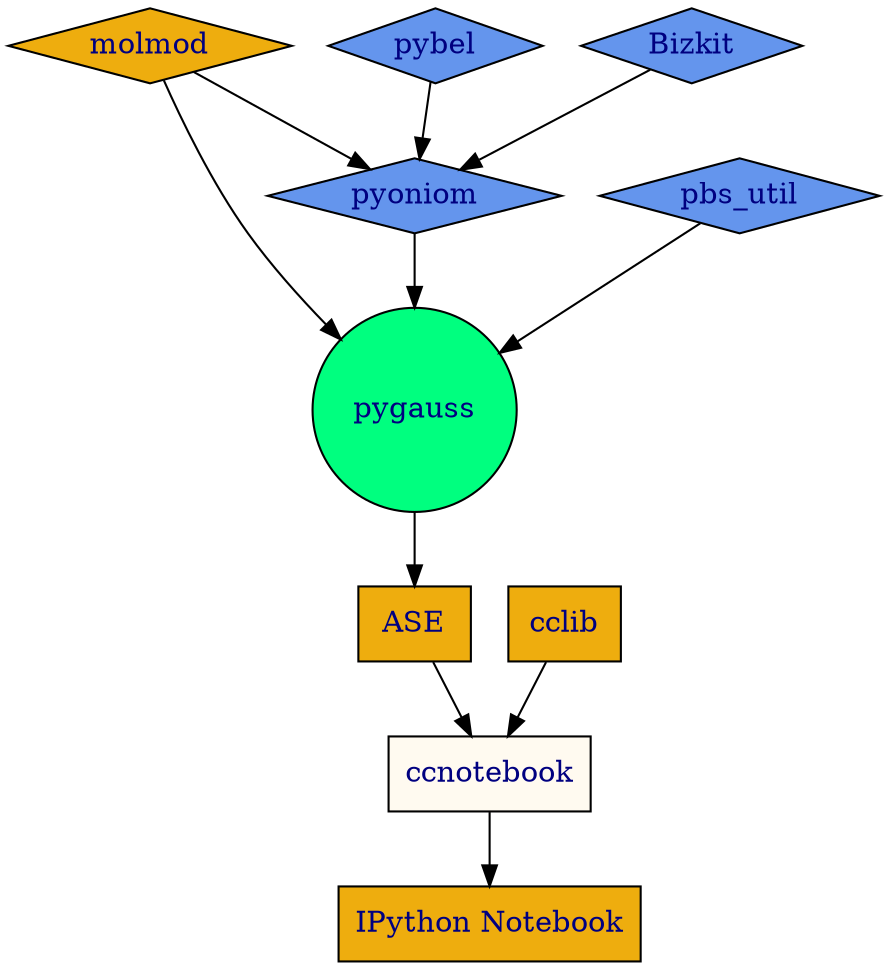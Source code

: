 digraph {

  node [    fillcolor=cornflowerblue,
            fontcolor=navy,
            shape=diamond,
            style=filled];

  ccnotebook [  fillcolor=floralwhite,
                fontcolor=navy,
                label="ccnotebook",
                shape=box];

  ASE [  shape=box
            label="ASE"
            fillcolor=darkgoldenrod2];

  cclib [  shape=box
            label="cclib"
            fillcolor=darkgoldenrod2];

  molmod [label="molmod"
          fillcolor=darkgoldenrod2];
 
  pybel [label="pybel"];

  bizkit [label="Bizkit"]

  pbs_util [label="pbs_util"];

  pygauss [fillcolor=springgreen
           label="pygauss"
           shape=circle];
  
  pyoniom [label="pyoniom"]

  ipython [label="IPython Notebook"
           fillcolor="darkgoldenrod2"
           shape=box]

  cclib  -> ccnotebook;
  ASE  -> ccnotebook;
  pbs_util -> pygauss
  molmod  -> pygauss;
  bizkit  -> pyoniom;
  pybel   -> pyoniom;
  molmod  -> pyoniom;
  pyoniom -> pygauss;
  pygauss -> ASE;
  ccnotebook -> ipython;
}
